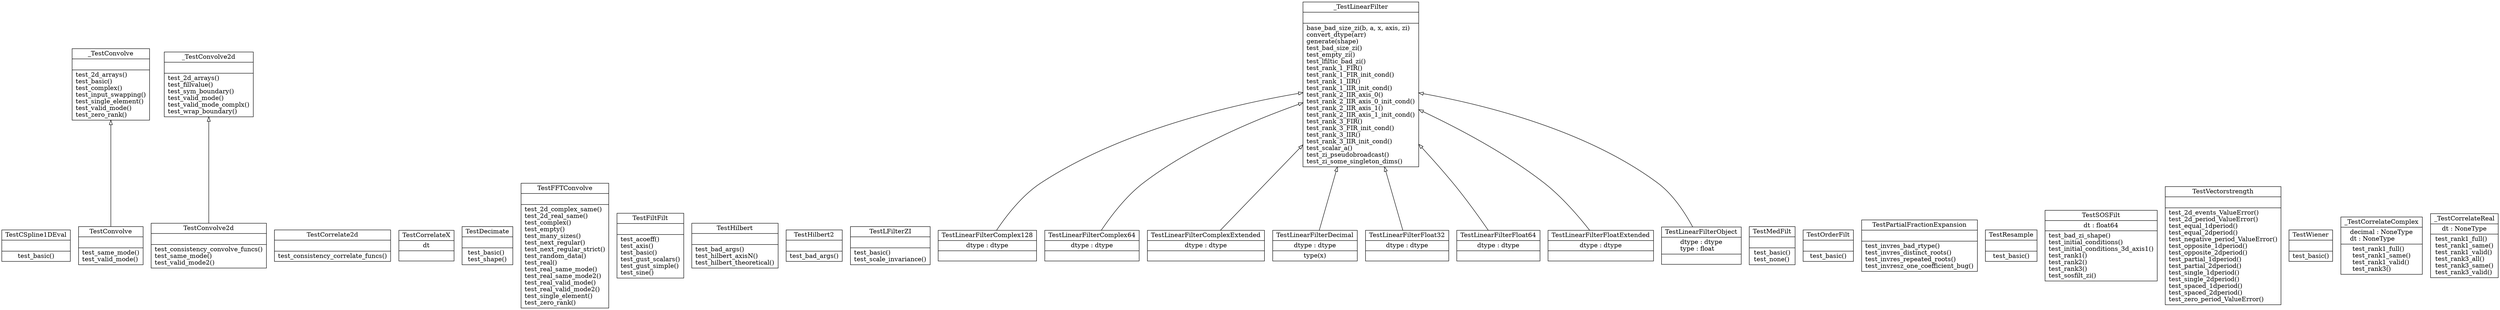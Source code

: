 digraph "classes_12" {
rankdir=BT
charset="utf-8"
"test_signaltools.TestCSpline1DEval" [color="black", fontcolor="black", label=<{TestCSpline1DEval|<br ALIGN="LEFT"/>|test_basic()<br ALIGN="LEFT"/>}>, shape="record", style="solid"];
"test_signaltools.TestConvolve" [color="black", fontcolor="black", label=<{TestConvolve|<br ALIGN="LEFT"/>|test_same_mode()<br ALIGN="LEFT"/>test_valid_mode()<br ALIGN="LEFT"/>}>, shape="record", style="solid"];
"test_signaltools.TestConvolve2d" [color="black", fontcolor="black", label=<{TestConvolve2d|<br ALIGN="LEFT"/>|test_consistency_convolve_funcs()<br ALIGN="LEFT"/>test_same_mode()<br ALIGN="LEFT"/>test_valid_mode2()<br ALIGN="LEFT"/>}>, shape="record", style="solid"];
"test_signaltools.TestCorrelate2d" [color="black", fontcolor="black", label=<{TestCorrelate2d|<br ALIGN="LEFT"/>|test_consistency_correlate_funcs()<br ALIGN="LEFT"/>}>, shape="record", style="solid"];
"test_signaltools._get_testcorrelate_class.TestCorrelateX" [color="black", fontcolor="black", label=<{TestCorrelateX|dt<br ALIGN="LEFT"/>|}>, shape="record", style="solid"];
"test_signaltools.TestDecimate" [color="black", fontcolor="black", label=<{TestDecimate|<br ALIGN="LEFT"/>|test_basic()<br ALIGN="LEFT"/>test_shape()<br ALIGN="LEFT"/>}>, shape="record", style="solid"];
"test_signaltools.TestFFTConvolve" [color="black", fontcolor="black", label=<{TestFFTConvolve|<br ALIGN="LEFT"/>|test_2d_complex_same()<br ALIGN="LEFT"/>test_2d_real_same()<br ALIGN="LEFT"/>test_complex()<br ALIGN="LEFT"/>test_empty()<br ALIGN="LEFT"/>test_many_sizes()<br ALIGN="LEFT"/>test_next_regular()<br ALIGN="LEFT"/>test_next_regular_strict()<br ALIGN="LEFT"/>test_random_data()<br ALIGN="LEFT"/>test_real()<br ALIGN="LEFT"/>test_real_same_mode()<br ALIGN="LEFT"/>test_real_same_mode2()<br ALIGN="LEFT"/>test_real_valid_mode()<br ALIGN="LEFT"/>test_real_valid_mode2()<br ALIGN="LEFT"/>test_single_element()<br ALIGN="LEFT"/>test_zero_rank()<br ALIGN="LEFT"/>}>, shape="record", style="solid"];
"test_signaltools.TestFiltFilt" [color="black", fontcolor="black", label=<{TestFiltFilt|<br ALIGN="LEFT"/>|test_acoeff()<br ALIGN="LEFT"/>test_axis()<br ALIGN="LEFT"/>test_basic()<br ALIGN="LEFT"/>test_gust_scalars()<br ALIGN="LEFT"/>test_gust_simple()<br ALIGN="LEFT"/>test_sine()<br ALIGN="LEFT"/>}>, shape="record", style="solid"];
"test_signaltools.TestHilbert" [color="black", fontcolor="black", label=<{TestHilbert|<br ALIGN="LEFT"/>|test_bad_args()<br ALIGN="LEFT"/>test_hilbert_axisN()<br ALIGN="LEFT"/>test_hilbert_theoretical()<br ALIGN="LEFT"/>}>, shape="record", style="solid"];
"test_signaltools.TestHilbert2" [color="black", fontcolor="black", label=<{TestHilbert2|<br ALIGN="LEFT"/>|test_bad_args()<br ALIGN="LEFT"/>}>, shape="record", style="solid"];
"test_signaltools.TestLFilterZI" [color="black", fontcolor="black", label=<{TestLFilterZI|<br ALIGN="LEFT"/>|test_basic()<br ALIGN="LEFT"/>test_scale_invariance()<br ALIGN="LEFT"/>}>, shape="record", style="solid"];
"test_signaltools.TestLinearFilterComplex128" [color="black", fontcolor="black", label=<{TestLinearFilterComplex128|dtype : dtype<br ALIGN="LEFT"/>|}>, shape="record", style="solid"];
"test_signaltools.TestLinearFilterComplex64" [color="black", fontcolor="black", label=<{TestLinearFilterComplex64|dtype : dtype<br ALIGN="LEFT"/>|}>, shape="record", style="solid"];
"test_signaltools.TestLinearFilterComplexExtended" [color="black", fontcolor="black", label=<{TestLinearFilterComplexExtended|dtype : dtype<br ALIGN="LEFT"/>|}>, shape="record", style="solid"];
"test_signaltools.TestLinearFilterDecimal" [color="black", fontcolor="black", label=<{TestLinearFilterDecimal|dtype : dtype<br ALIGN="LEFT"/>|type(x)<br ALIGN="LEFT"/>}>, shape="record", style="solid"];
"test_signaltools.TestLinearFilterFloat32" [color="black", fontcolor="black", label=<{TestLinearFilterFloat32|dtype : dtype<br ALIGN="LEFT"/>|}>, shape="record", style="solid"];
"test_signaltools.TestLinearFilterFloat64" [color="black", fontcolor="black", label=<{TestLinearFilterFloat64|dtype : dtype<br ALIGN="LEFT"/>|}>, shape="record", style="solid"];
"test_signaltools.TestLinearFilterFloatExtended" [color="black", fontcolor="black", label=<{TestLinearFilterFloatExtended|dtype : dtype<br ALIGN="LEFT"/>|}>, shape="record", style="solid"];
"test_signaltools.TestLinearFilterObject" [color="black", fontcolor="black", label=<{TestLinearFilterObject|dtype : dtype<br ALIGN="LEFT"/>type : float<br ALIGN="LEFT"/>|}>, shape="record", style="solid"];
"test_signaltools.TestMedFilt" [color="black", fontcolor="black", label=<{TestMedFilt|<br ALIGN="LEFT"/>|test_basic()<br ALIGN="LEFT"/>test_none()<br ALIGN="LEFT"/>}>, shape="record", style="solid"];
"test_signaltools.TestOrderFilt" [color="black", fontcolor="black", label=<{TestOrderFilt|<br ALIGN="LEFT"/>|test_basic()<br ALIGN="LEFT"/>}>, shape="record", style="solid"];
"test_signaltools.TestPartialFractionExpansion" [color="black", fontcolor="black", label=<{TestPartialFractionExpansion|<br ALIGN="LEFT"/>|test_invres_bad_rtype()<br ALIGN="LEFT"/>test_invres_distinct_roots()<br ALIGN="LEFT"/>test_invres_repeated_roots()<br ALIGN="LEFT"/>test_invresz_one_coefficient_bug()<br ALIGN="LEFT"/>}>, shape="record", style="solid"];
"test_signaltools.TestResample" [color="black", fontcolor="black", label=<{TestResample|<br ALIGN="LEFT"/>|test_basic()<br ALIGN="LEFT"/>}>, shape="record", style="solid"];
"test_signaltools.TestSOSFilt" [color="black", fontcolor="black", label=<{TestSOSFilt|dt : float64<br ALIGN="LEFT"/>|test_bad_zi_shape()<br ALIGN="LEFT"/>test_initial_conditions()<br ALIGN="LEFT"/>test_initial_conditions_3d_axis1()<br ALIGN="LEFT"/>test_rank1()<br ALIGN="LEFT"/>test_rank2()<br ALIGN="LEFT"/>test_rank3()<br ALIGN="LEFT"/>test_sosfilt_zi()<br ALIGN="LEFT"/>}>, shape="record", style="solid"];
"test_signaltools.TestVectorstrength" [color="black", fontcolor="black", label=<{TestVectorstrength|<br ALIGN="LEFT"/>|test_2d_events_ValueError()<br ALIGN="LEFT"/>test_2d_period_ValueError()<br ALIGN="LEFT"/>test_equal_1dperiod()<br ALIGN="LEFT"/>test_equal_2dperiod()<br ALIGN="LEFT"/>test_negative_period_ValueError()<br ALIGN="LEFT"/>test_opposite_1dperiod()<br ALIGN="LEFT"/>test_opposite_2dperiod()<br ALIGN="LEFT"/>test_partial_1dperiod()<br ALIGN="LEFT"/>test_partial_2dperiod()<br ALIGN="LEFT"/>test_single_1dperiod()<br ALIGN="LEFT"/>test_single_2dperiod()<br ALIGN="LEFT"/>test_spaced_1dperiod()<br ALIGN="LEFT"/>test_spaced_2dperiod()<br ALIGN="LEFT"/>test_zero_period_ValueError()<br ALIGN="LEFT"/>}>, shape="record", style="solid"];
"test_signaltools.TestWiener" [color="black", fontcolor="black", label=<{TestWiener|<br ALIGN="LEFT"/>|test_basic()<br ALIGN="LEFT"/>}>, shape="record", style="solid"];
"test_signaltools._TestConvolve" [color="black", fontcolor="black", label=<{_TestConvolve|<br ALIGN="LEFT"/>|test_2d_arrays()<br ALIGN="LEFT"/>test_basic()<br ALIGN="LEFT"/>test_complex()<br ALIGN="LEFT"/>test_input_swapping()<br ALIGN="LEFT"/>test_single_element()<br ALIGN="LEFT"/>test_valid_mode()<br ALIGN="LEFT"/>test_zero_rank()<br ALIGN="LEFT"/>}>, shape="record", style="solid"];
"test_signaltools._TestConvolve2d" [color="black", fontcolor="black", label=<{_TestConvolve2d|<br ALIGN="LEFT"/>|test_2d_arrays()<br ALIGN="LEFT"/>test_fillvalue()<br ALIGN="LEFT"/>test_sym_boundary()<br ALIGN="LEFT"/>test_valid_mode()<br ALIGN="LEFT"/>test_valid_mode_complx()<br ALIGN="LEFT"/>test_wrap_boundary()<br ALIGN="LEFT"/>}>, shape="record", style="solid"];
"test_signaltools._TestCorrelateComplex" [color="black", fontcolor="black", label=<{_TestCorrelateComplex|decimal : NoneType<br ALIGN="LEFT"/>dt : NoneType<br ALIGN="LEFT"/>|test_rank1_full()<br ALIGN="LEFT"/>test_rank1_same()<br ALIGN="LEFT"/>test_rank1_valid()<br ALIGN="LEFT"/>test_rank3()<br ALIGN="LEFT"/>}>, shape="record", style="solid"];
"test_signaltools._TestCorrelateReal" [color="black", fontcolor="black", label=<{_TestCorrelateReal|dt : NoneType<br ALIGN="LEFT"/>|test_rank1_full()<br ALIGN="LEFT"/>test_rank1_same()<br ALIGN="LEFT"/>test_rank1_valid()<br ALIGN="LEFT"/>test_rank3_all()<br ALIGN="LEFT"/>test_rank3_same()<br ALIGN="LEFT"/>test_rank3_valid()<br ALIGN="LEFT"/>}>, shape="record", style="solid"];
"test_signaltools._TestLinearFilter" [color="black", fontcolor="black", label=<{_TestLinearFilter|<br ALIGN="LEFT"/>|base_bad_size_zi(b, a, x, axis, zi)<br ALIGN="LEFT"/>convert_dtype(arr)<br ALIGN="LEFT"/>generate(shape)<br ALIGN="LEFT"/>test_bad_size_zi()<br ALIGN="LEFT"/>test_empty_zi()<br ALIGN="LEFT"/>test_lfiltic_bad_zi()<br ALIGN="LEFT"/>test_rank_1_FIR()<br ALIGN="LEFT"/>test_rank_1_FIR_init_cond()<br ALIGN="LEFT"/>test_rank_1_IIR()<br ALIGN="LEFT"/>test_rank_1_IIR_init_cond()<br ALIGN="LEFT"/>test_rank_2_IIR_axis_0()<br ALIGN="LEFT"/>test_rank_2_IIR_axis_0_init_cond()<br ALIGN="LEFT"/>test_rank_2_IIR_axis_1()<br ALIGN="LEFT"/>test_rank_2_IIR_axis_1_init_cond()<br ALIGN="LEFT"/>test_rank_3_FIR()<br ALIGN="LEFT"/>test_rank_3_FIR_init_cond()<br ALIGN="LEFT"/>test_rank_3_IIR()<br ALIGN="LEFT"/>test_rank_3_IIR_init_cond()<br ALIGN="LEFT"/>test_scalar_a()<br ALIGN="LEFT"/>test_zi_pseudobroadcast()<br ALIGN="LEFT"/>test_zi_some_singleton_dims()<br ALIGN="LEFT"/>}>, shape="record", style="solid"];
"test_signaltools.TestConvolve" -> "test_signaltools._TestConvolve" [arrowhead="empty", arrowtail="none"];
"test_signaltools.TestConvolve2d" -> "test_signaltools._TestConvolve2d" [arrowhead="empty", arrowtail="none"];
"test_signaltools.TestLinearFilterComplex128" -> "test_signaltools._TestLinearFilter" [arrowhead="empty", arrowtail="none"];
"test_signaltools.TestLinearFilterComplex64" -> "test_signaltools._TestLinearFilter" [arrowhead="empty", arrowtail="none"];
"test_signaltools.TestLinearFilterComplexExtended" -> "test_signaltools._TestLinearFilter" [arrowhead="empty", arrowtail="none"];
"test_signaltools.TestLinearFilterDecimal" -> "test_signaltools._TestLinearFilter" [arrowhead="empty", arrowtail="none"];
"test_signaltools.TestLinearFilterFloat32" -> "test_signaltools._TestLinearFilter" [arrowhead="empty", arrowtail="none"];
"test_signaltools.TestLinearFilterFloat64" -> "test_signaltools._TestLinearFilter" [arrowhead="empty", arrowtail="none"];
"test_signaltools.TestLinearFilterFloatExtended" -> "test_signaltools._TestLinearFilter" [arrowhead="empty", arrowtail="none"];
"test_signaltools.TestLinearFilterObject" -> "test_signaltools._TestLinearFilter" [arrowhead="empty", arrowtail="none"];
}
